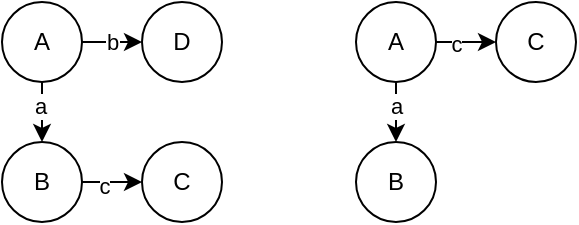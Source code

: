 <mxfile version="22.1.18" type="github">
  <diagram name="第 1 页" id="Kd_jHwJC47jbAASxfY0R">
    <mxGraphModel dx="521" dy="286" grid="1" gridSize="10" guides="1" tooltips="1" connect="1" arrows="1" fold="1" page="1" pageScale="1" pageWidth="827" pageHeight="1169" math="0" shadow="0">
      <root>
        <mxCell id="0" />
        <mxCell id="1" parent="0" />
        <mxCell id="jyOYJjyolBDqR_RB8CqM-3" style="edgeStyle=orthogonalEdgeStyle;rounded=0;orthogonalLoop=1;jettySize=auto;html=1;exitX=0.5;exitY=1;exitDx=0;exitDy=0;" parent="1" source="jyOYJjyolBDqR_RB8CqM-1" target="jyOYJjyolBDqR_RB8CqM-2" edge="1">
          <mxGeometry relative="1" as="geometry" />
        </mxCell>
        <mxCell id="fy30ouCBtqVrRrvl6yLE-6" value="a" style="edgeLabel;html=1;align=center;verticalAlign=middle;resizable=0;points=[];" vertex="1" connectable="0" parent="jyOYJjyolBDqR_RB8CqM-3">
          <mxGeometry x="-0.527" y="-1" relative="1" as="geometry">
            <mxPoint as="offset" />
          </mxGeometry>
        </mxCell>
        <mxCell id="jyOYJjyolBDqR_RB8CqM-7" value="b" style="edgeStyle=orthogonalEdgeStyle;rounded=0;orthogonalLoop=1;jettySize=auto;html=1;" parent="1" source="jyOYJjyolBDqR_RB8CqM-1" target="jyOYJjyolBDqR_RB8CqM-6" edge="1">
          <mxGeometry relative="1" as="geometry" />
        </mxCell>
        <mxCell id="jyOYJjyolBDqR_RB8CqM-1" value="A" style="ellipse;whiteSpace=wrap;html=1;aspect=fixed;" parent="1" vertex="1">
          <mxGeometry x="250" y="220" width="40" height="40" as="geometry" />
        </mxCell>
        <mxCell id="jyOYJjyolBDqR_RB8CqM-5" style="edgeStyle=orthogonalEdgeStyle;rounded=0;orthogonalLoop=1;jettySize=auto;html=1;" parent="1" source="jyOYJjyolBDqR_RB8CqM-2" target="jyOYJjyolBDqR_RB8CqM-4" edge="1">
          <mxGeometry relative="1" as="geometry" />
        </mxCell>
        <mxCell id="fy30ouCBtqVrRrvl6yLE-7" value="c" style="edgeLabel;html=1;align=center;verticalAlign=middle;resizable=0;points=[];" vertex="1" connectable="0" parent="jyOYJjyolBDqR_RB8CqM-5">
          <mxGeometry x="0.169" y="2" relative="1" as="geometry">
            <mxPoint as="offset" />
          </mxGeometry>
        </mxCell>
        <mxCell id="jyOYJjyolBDqR_RB8CqM-2" value="B" style="ellipse;whiteSpace=wrap;html=1;aspect=fixed;" parent="1" vertex="1">
          <mxGeometry x="250" y="290" width="40" height="40" as="geometry" />
        </mxCell>
        <mxCell id="jyOYJjyolBDqR_RB8CqM-4" value="C" style="ellipse;whiteSpace=wrap;html=1;aspect=fixed;" parent="1" vertex="1">
          <mxGeometry x="320" y="290" width="40" height="40" as="geometry" />
        </mxCell>
        <mxCell id="jyOYJjyolBDqR_RB8CqM-6" value="D" style="ellipse;whiteSpace=wrap;html=1;aspect=fixed;" parent="1" vertex="1">
          <mxGeometry x="320" y="220" width="40" height="40" as="geometry" />
        </mxCell>
        <mxCell id="fy30ouCBtqVrRrvl6yLE-1" value="" style="edgeStyle=orthogonalEdgeStyle;rounded=0;orthogonalLoop=1;jettySize=auto;html=1;" edge="1" parent="1" source="fy30ouCBtqVrRrvl6yLE-3" target="fy30ouCBtqVrRrvl6yLE-4">
          <mxGeometry relative="1" as="geometry" />
        </mxCell>
        <mxCell id="fy30ouCBtqVrRrvl6yLE-8" value="a" style="edgeLabel;html=1;align=center;verticalAlign=middle;resizable=0;points=[];" vertex="1" connectable="0" parent="fy30ouCBtqVrRrvl6yLE-1">
          <mxGeometry x="0.273" relative="1" as="geometry">
            <mxPoint as="offset" />
          </mxGeometry>
        </mxCell>
        <mxCell id="fy30ouCBtqVrRrvl6yLE-2" value="" style="edgeStyle=orthogonalEdgeStyle;rounded=0;orthogonalLoop=1;jettySize=auto;html=1;" edge="1" parent="1" source="fy30ouCBtqVrRrvl6yLE-3" target="fy30ouCBtqVrRrvl6yLE-5">
          <mxGeometry relative="1" as="geometry" />
        </mxCell>
        <mxCell id="fy30ouCBtqVrRrvl6yLE-9" value="c" style="edgeLabel;html=1;align=center;verticalAlign=middle;resizable=0;points=[];" vertex="1" connectable="0" parent="fy30ouCBtqVrRrvl6yLE-2">
          <mxGeometry x="0.207" y="-1" relative="1" as="geometry">
            <mxPoint as="offset" />
          </mxGeometry>
        </mxCell>
        <mxCell id="fy30ouCBtqVrRrvl6yLE-3" value="A" style="ellipse;whiteSpace=wrap;html=1;aspect=fixed;" vertex="1" parent="1">
          <mxGeometry x="427" y="220" width="40" height="40" as="geometry" />
        </mxCell>
        <mxCell id="fy30ouCBtqVrRrvl6yLE-4" value="B" style="ellipse;whiteSpace=wrap;html=1;aspect=fixed;" vertex="1" parent="1">
          <mxGeometry x="427" y="290" width="40" height="40" as="geometry" />
        </mxCell>
        <mxCell id="fy30ouCBtqVrRrvl6yLE-5" value="C" style="ellipse;whiteSpace=wrap;html=1;" vertex="1" parent="1">
          <mxGeometry x="497" y="220" width="40" height="40" as="geometry" />
        </mxCell>
      </root>
    </mxGraphModel>
  </diagram>
</mxfile>
